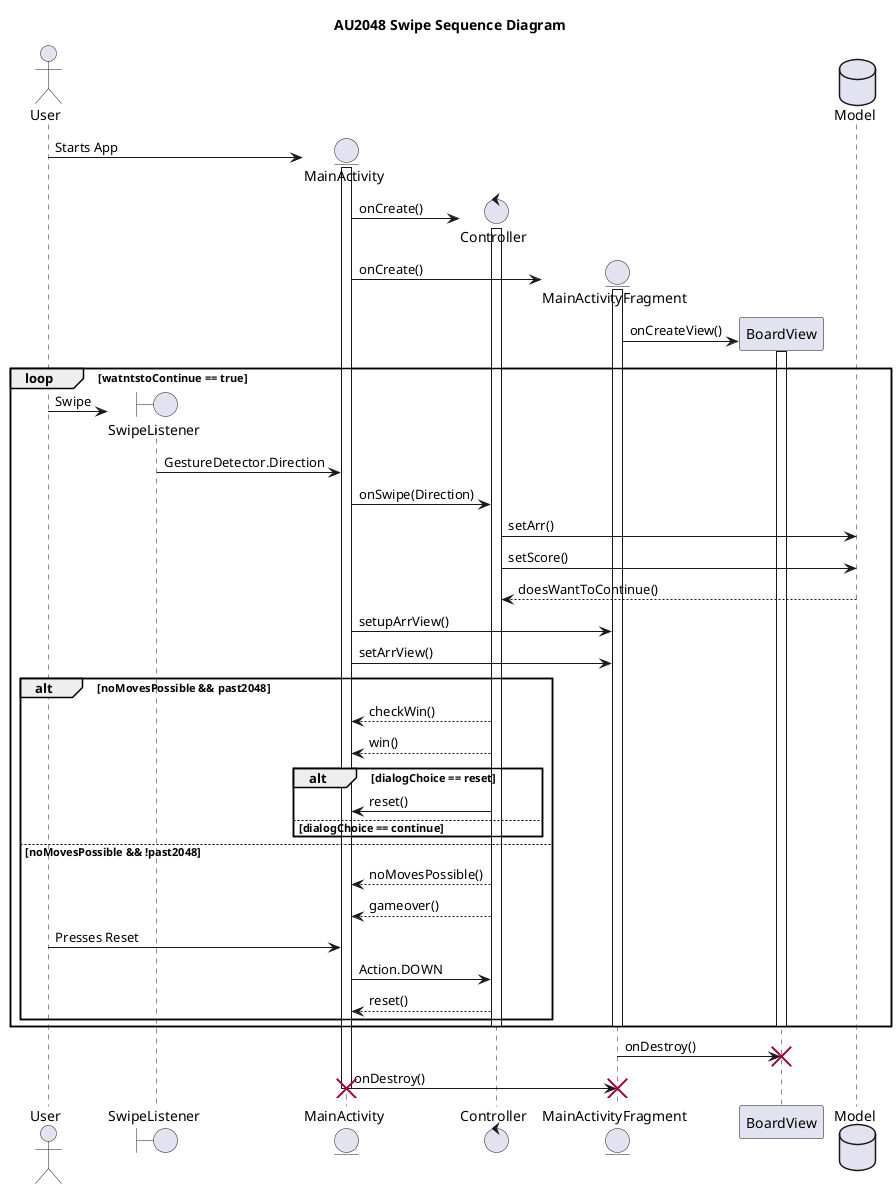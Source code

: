  @startuml
  title AU2048 Swipe Sequence Diagram
 
  actor User
  boundary SwipeListener as SL
  entity MainActivity as MA
  control Controller as C
  entity MainActivityFragment as MAF
  participant BoardView as BV
  database Model as M
 
  create MA
  User -> MA : Starts App
  create C
  activate MA
  MA -> C : onCreate()
  activate C
  create MAF
  MA -> MAF : onCreate()
  activate MAF
  create BV
  MAF -> BV : onCreateView()
  activate BV
 
  loop watntstoContinue == true
  create SL
  User -> SL : Swipe
  SL -> MA : GestureDetector.Direction
  MA -> C : onSwipe(Direction)
  C -> M : setArr()
  C -> M : setScore()
  M --> C : doesWantToContinue()
  MA -> MAF : setupArrView()
  MA -> MAF : setArrView()
 
  alt noMovesPossible && past2048
  C --> MA : checkWin()
  C --> MA : win()
  alt dialogChoice == reset
  C -> MA : reset()
  else dialogChoice == continue
  note left
   reset like reset button
   or simply continue loop
  end note
  end alt
  else noMovesPossible && !past2048
  C --> MA : noMovesPossible()
  C --> MA : gameover()
  User -> MA : Presses Reset
  MA -> C : Action.DOWN
  C --> MA : reset()
  end alt
  deactivate BV
  deactivate MAF
  deactivate C
  end play
  BV <- MAF : onDestroy()
  destroy BV
  MA -> MAF : onDestroy()
  destroy MAF
  deactivate MA
  destroy MA
  @enduml